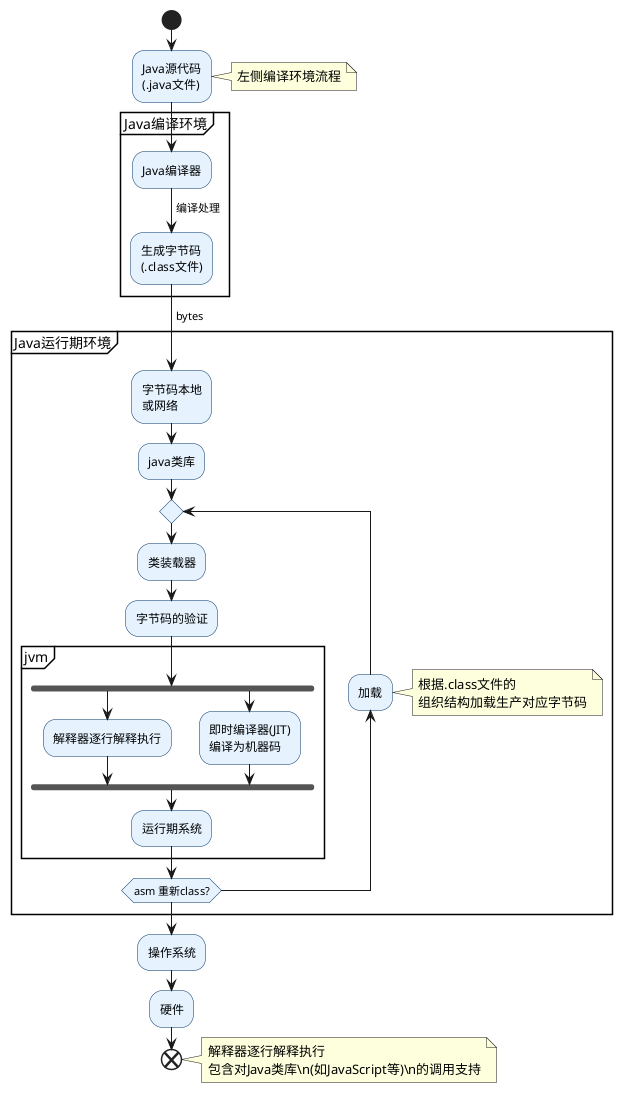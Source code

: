 @startuml

skinparam backgroundColor #FFFFFF
skinparam activityBackgroundColor #E6F3FF
skinparam activityBorderColor #003366

start

:Java源代码\n(.java文件);
note right: 左侧编译环境流程

partition "Java编译环境" {
    :Java编译器;
    -> 编译处理;
    :生成字节码\n(.class文件);

}

partition "Java运行期环境" {
    -> bytes;
    :字节码本地\n或网络;
    :java类库;
    repeat
     :类装载器;
    :字节码的验证;

partition jvm{
 fork
        :解释器逐行解释执行;
    fork again
        :即时编译器(JIT)\n编译为机器码;
    end fork

:运行期系统;

}
backward:加载;
repeat while (asm 重新class?)
note right
     根据.class文件的
     组织结构加载生产对应字节码
    end note
}

:操作系统;
:硬件;

end



note right
 解释器逐行解释执行
 包含对Java类库\n(如JavaScript等)\n的调用支持
end note

@enduml